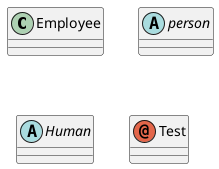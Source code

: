 'class diagrams
@startuml
    class Employee
    abstract person
    abstract class Human
    annotation Test
@enduml
